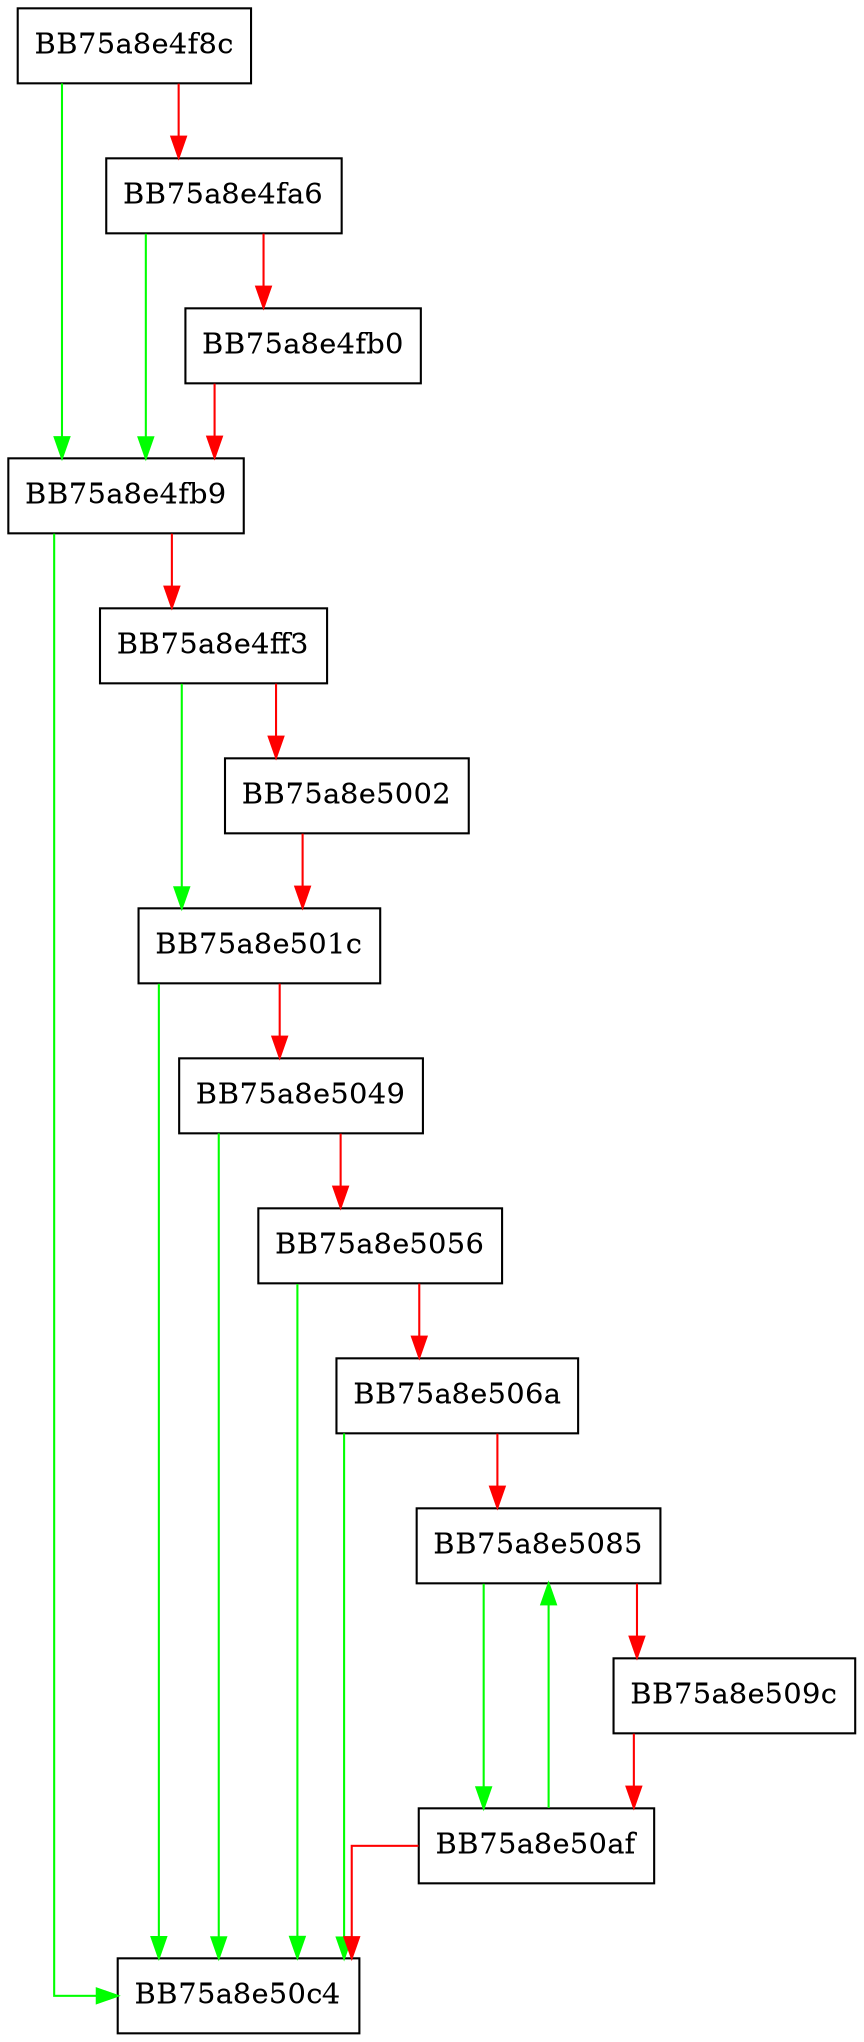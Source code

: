 digraph free {
  node [shape="box"];
  graph [splines=ortho];
  BB75a8e4f8c -> BB75a8e4fb9 [color="green"];
  BB75a8e4f8c -> BB75a8e4fa6 [color="red"];
  BB75a8e4fa6 -> BB75a8e4fb9 [color="green"];
  BB75a8e4fa6 -> BB75a8e4fb0 [color="red"];
  BB75a8e4fb0 -> BB75a8e4fb9 [color="red"];
  BB75a8e4fb9 -> BB75a8e50c4 [color="green"];
  BB75a8e4fb9 -> BB75a8e4ff3 [color="red"];
  BB75a8e4ff3 -> BB75a8e501c [color="green"];
  BB75a8e4ff3 -> BB75a8e5002 [color="red"];
  BB75a8e5002 -> BB75a8e501c [color="red"];
  BB75a8e501c -> BB75a8e50c4 [color="green"];
  BB75a8e501c -> BB75a8e5049 [color="red"];
  BB75a8e5049 -> BB75a8e50c4 [color="green"];
  BB75a8e5049 -> BB75a8e5056 [color="red"];
  BB75a8e5056 -> BB75a8e50c4 [color="green"];
  BB75a8e5056 -> BB75a8e506a [color="red"];
  BB75a8e506a -> BB75a8e50c4 [color="green"];
  BB75a8e506a -> BB75a8e5085 [color="red"];
  BB75a8e5085 -> BB75a8e50af [color="green"];
  BB75a8e5085 -> BB75a8e509c [color="red"];
  BB75a8e509c -> BB75a8e50af [color="red"];
  BB75a8e50af -> BB75a8e5085 [color="green"];
  BB75a8e50af -> BB75a8e50c4 [color="red"];
}